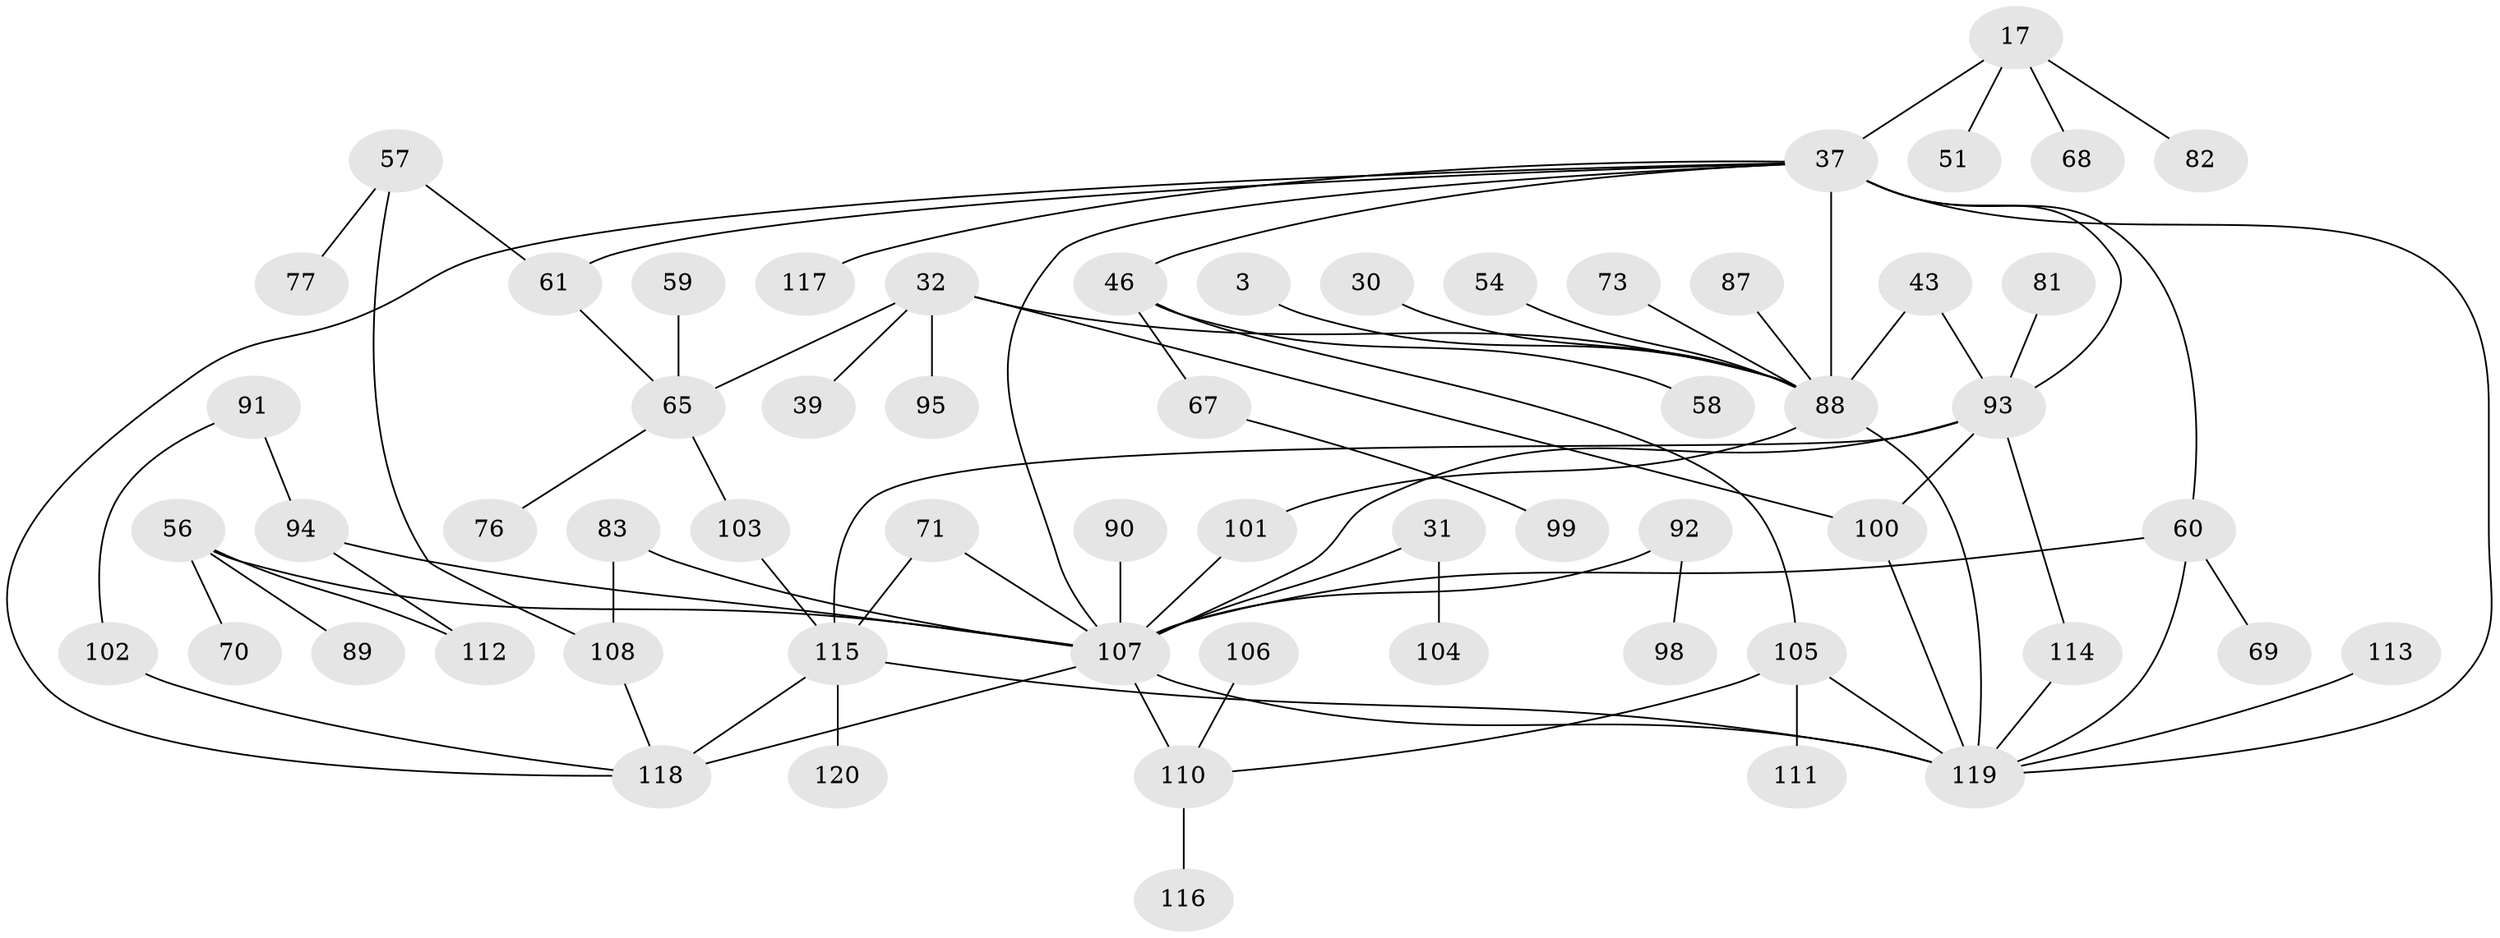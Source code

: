 // original degree distribution, {10: 0.008333333333333333, 11: 0.008333333333333333, 1: 0.25833333333333336, 8: 0.025, 6: 0.025, 2: 0.3, 3: 0.20833333333333334, 4: 0.14166666666666666, 5: 0.025}
// Generated by graph-tools (version 1.1) at 2025/41/03/09/25 04:41:47]
// undirected, 60 vertices, 81 edges
graph export_dot {
graph [start="1"]
  node [color=gray90,style=filled];
  3;
  17;
  30;
  31;
  32 [super="+24+27"];
  37 [super="+9+2"];
  39;
  43 [super="+7+42"];
  46 [super="+28"];
  51;
  54;
  56;
  57;
  58;
  59;
  60 [super="+19+55"];
  61 [super="+22"];
  65 [super="+47"];
  67;
  68;
  69;
  70;
  71;
  73;
  76;
  77;
  81;
  82;
  83;
  87;
  88 [super="+29+36+53"];
  89;
  90;
  91;
  92;
  93 [super="+4"];
  94 [super="+63"];
  95;
  98;
  99;
  100 [super="+21"];
  101;
  102;
  103;
  104;
  105;
  106;
  107 [super="+44+72+48+64"];
  108 [super="+80"];
  110 [super="+74+75+38"];
  111;
  112;
  113;
  114;
  115 [super="+79"];
  116;
  117;
  118 [super="+109"];
  119 [super="+49+45+8+85+96+97+41"];
  120;
  3 -- 88;
  17 -- 51;
  17 -- 68;
  17 -- 82;
  17 -- 37;
  30 -- 88;
  31 -- 104;
  31 -- 107;
  32 -- 95;
  32 -- 100;
  32 -- 88;
  32 -- 65;
  32 -- 39;
  37 -- 46 [weight=2];
  37 -- 93 [weight=3];
  37 -- 117;
  37 -- 60 [weight=2];
  37 -- 61;
  37 -- 88 [weight=4];
  37 -- 107 [weight=2];
  37 -- 118;
  37 -- 119;
  43 -- 93;
  43 -- 88 [weight=2];
  46 -- 67;
  46 -- 105;
  46 -- 58;
  54 -- 88;
  56 -- 70;
  56 -- 89;
  56 -- 112;
  56 -- 107;
  57 -- 77;
  57 -- 108;
  57 -- 61;
  59 -- 65;
  60 -- 69;
  60 -- 107 [weight=2];
  60 -- 119;
  61 -- 65;
  65 -- 76;
  65 -- 103;
  67 -- 99;
  71 -- 107 [weight=2];
  71 -- 115;
  73 -- 88;
  81 -- 93;
  83 -- 108 [weight=2];
  83 -- 107 [weight=2];
  87 -- 88;
  88 -- 101;
  88 -- 119 [weight=3];
  90 -- 107;
  91 -- 102;
  91 -- 94;
  92 -- 98;
  92 -- 107;
  93 -- 114;
  93 -- 100;
  93 -- 107 [weight=2];
  93 -- 115;
  94 -- 107 [weight=2];
  94 -- 112;
  100 -- 119;
  101 -- 107;
  102 -- 118;
  103 -- 115;
  105 -- 111;
  105 -- 110;
  105 -- 119;
  106 -- 110;
  107 -- 118 [weight=2];
  107 -- 110 [weight=2];
  107 -- 119 [weight=3];
  108 -- 118;
  110 -- 116;
  113 -- 119;
  114 -- 119;
  115 -- 119;
  115 -- 118;
  115 -- 120;
}
